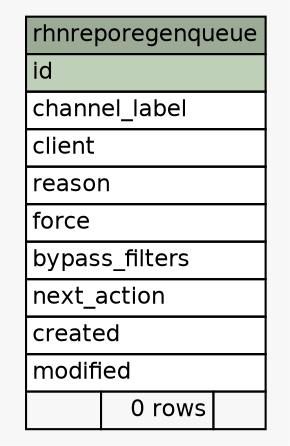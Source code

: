// dot 2.26.0 on Linux 2.6.32-504.el6.x86_64
// SchemaSpy rev 590
digraph "rhnreporegenqueue" {
  graph [
    rankdir="RL"
    bgcolor="#f7f7f7"
    nodesep="0.18"
    ranksep="0.46"
    fontname="Helvetica"
    fontsize="11"
  ];
  node [
    fontname="Helvetica"
    fontsize="11"
    shape="plaintext"
  ];
  edge [
    arrowsize="0.8"
  ];
  "rhnreporegenqueue" [
    label=<
    <TABLE BORDER="0" CELLBORDER="1" CELLSPACING="0" BGCOLOR="#ffffff">
      <TR><TD COLSPAN="3" BGCOLOR="#9bab96" ALIGN="CENTER">rhnreporegenqueue</TD></TR>
      <TR><TD PORT="id" COLSPAN="3" BGCOLOR="#bed1b8" ALIGN="LEFT">id</TD></TR>
      <TR><TD PORT="channel_label" COLSPAN="3" ALIGN="LEFT">channel_label</TD></TR>
      <TR><TD PORT="client" COLSPAN="3" ALIGN="LEFT">client</TD></TR>
      <TR><TD PORT="reason" COLSPAN="3" ALIGN="LEFT">reason</TD></TR>
      <TR><TD PORT="force" COLSPAN="3" ALIGN="LEFT">force</TD></TR>
      <TR><TD PORT="bypass_filters" COLSPAN="3" ALIGN="LEFT">bypass_filters</TD></TR>
      <TR><TD PORT="next_action" COLSPAN="3" ALIGN="LEFT">next_action</TD></TR>
      <TR><TD PORT="created" COLSPAN="3" ALIGN="LEFT">created</TD></TR>
      <TR><TD PORT="modified" COLSPAN="3" ALIGN="LEFT">modified</TD></TR>
      <TR><TD ALIGN="LEFT" BGCOLOR="#f7f7f7">  </TD><TD ALIGN="RIGHT" BGCOLOR="#f7f7f7">0 rows</TD><TD ALIGN="RIGHT" BGCOLOR="#f7f7f7">  </TD></TR>
    </TABLE>>
    URL="tables/rhnreporegenqueue.html"
    tooltip="rhnreporegenqueue"
  ];
}
